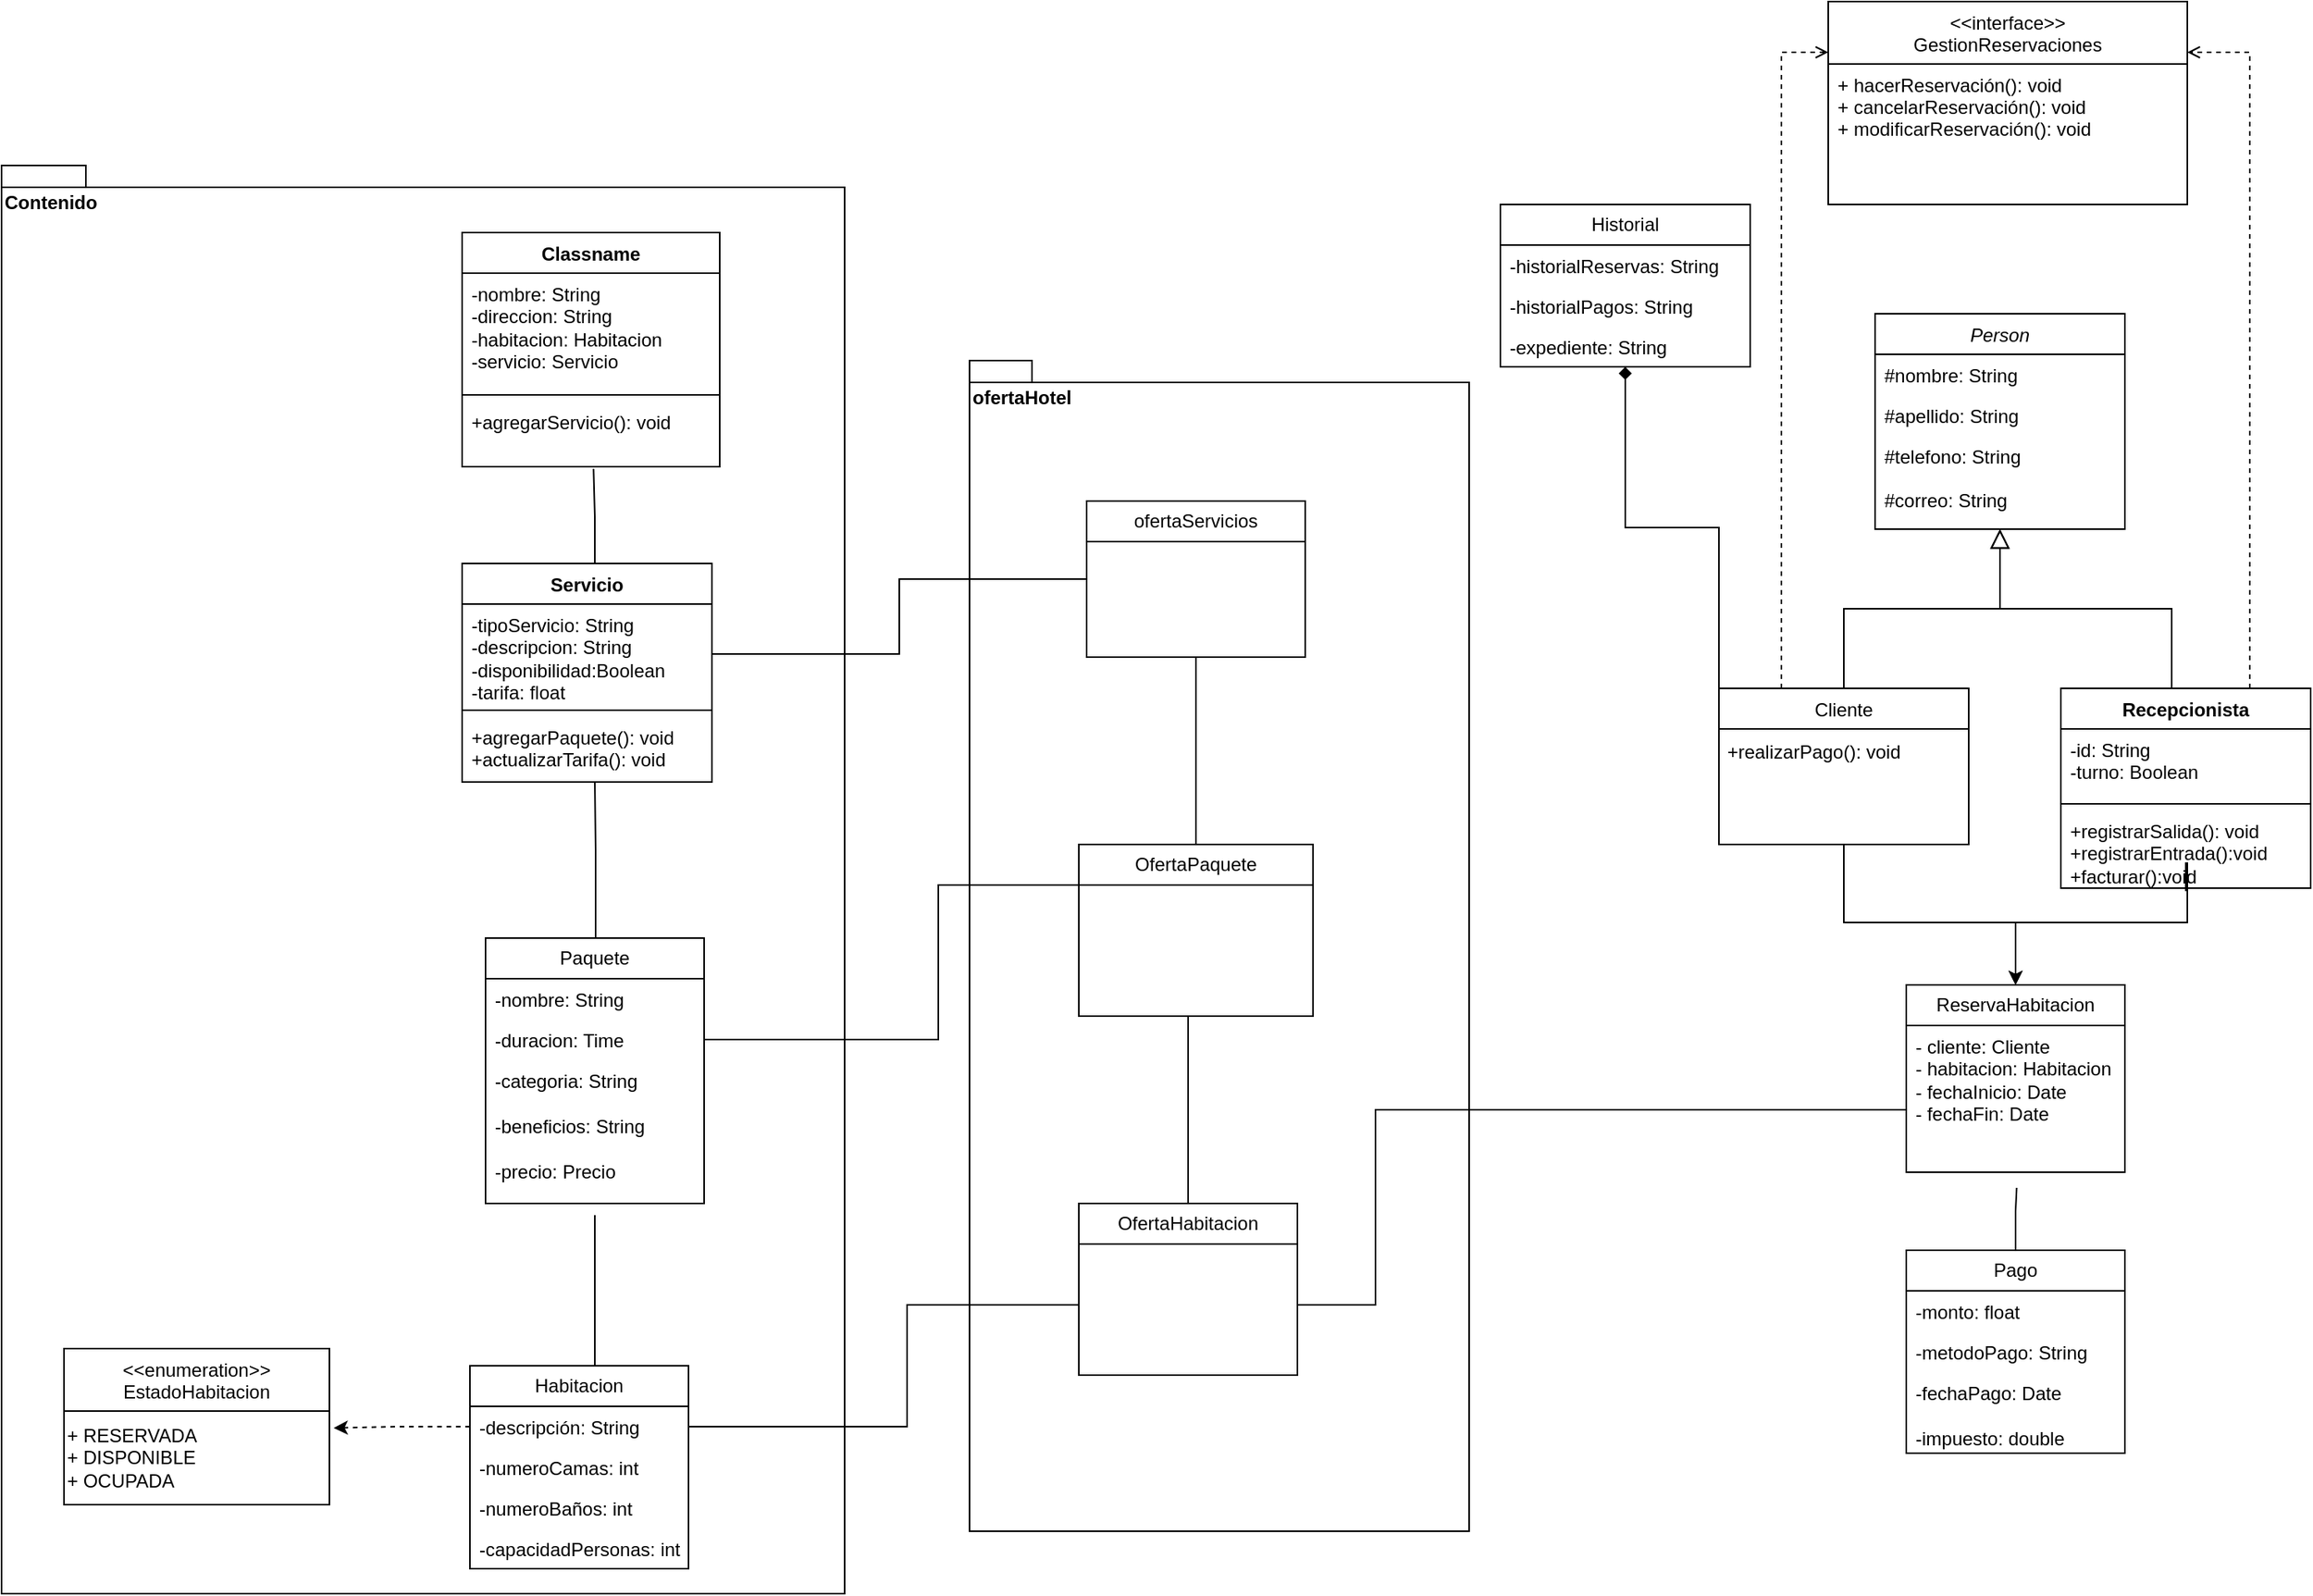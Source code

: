 <mxfile version="24.4.10" type="github">
  <diagram id="C5RBs43oDa-KdzZeNtuy" name="Page-1">
    <mxGraphModel dx="2492" dy="1609" grid="1" gridSize="10" guides="1" tooltips="1" connect="1" arrows="1" fold="1" page="1" pageScale="1" pageWidth="827" pageHeight="1169" math="0" shadow="0">
      <root>
        <mxCell id="WIyWlLk6GJQsqaUBKTNV-0" />
        <mxCell id="WIyWlLk6GJQsqaUBKTNV-1" parent="WIyWlLk6GJQsqaUBKTNV-0" />
        <mxCell id="N4pSZDwO3v6WcjhLpMqt-45" value="ofertaHotel" style="shape=folder;fontStyle=1;spacingTop=10;tabWidth=40;tabHeight=14;tabPosition=left;html=1;whiteSpace=wrap;align=left;verticalAlign=top;" parent="WIyWlLk6GJQsqaUBKTNV-1" vertex="1">
          <mxGeometry x="-360" y="150" width="320" height="750" as="geometry" />
        </mxCell>
        <mxCell id="N4pSZDwO3v6WcjhLpMqt-44" value="Contenido" style="shape=folder;fontStyle=1;spacingTop=10;tabWidth=40;tabHeight=14;tabPosition=left;html=1;whiteSpace=wrap;align=left;verticalAlign=top;" parent="WIyWlLk6GJQsqaUBKTNV-1" vertex="1">
          <mxGeometry x="-980" y="25" width="540" height="915" as="geometry" />
        </mxCell>
        <mxCell id="zkfFHV4jXpPFQw0GAbJ--0" value="Person" style="swimlane;fontStyle=2;align=center;verticalAlign=top;childLayout=stackLayout;horizontal=1;startSize=26;horizontalStack=0;resizeParent=1;resizeLast=0;collapsible=1;marginBottom=0;rounded=0;shadow=0;strokeWidth=1;" parent="WIyWlLk6GJQsqaUBKTNV-1" vertex="1">
          <mxGeometry x="220" y="120" width="160" height="138" as="geometry">
            <mxRectangle x="230" y="140" width="160" height="26" as="alternateBounds" />
          </mxGeometry>
        </mxCell>
        <mxCell id="zkfFHV4jXpPFQw0GAbJ--1" value="#nombre: String" style="text;align=left;verticalAlign=top;spacingLeft=4;spacingRight=4;overflow=hidden;rotatable=0;points=[[0,0.5],[1,0.5]];portConstraint=eastwest;" parent="zkfFHV4jXpPFQw0GAbJ--0" vertex="1">
          <mxGeometry y="26" width="160" height="26" as="geometry" />
        </mxCell>
        <mxCell id="zkfFHV4jXpPFQw0GAbJ--2" value="#apellido: String" style="text;align=left;verticalAlign=top;spacingLeft=4;spacingRight=4;overflow=hidden;rotatable=0;points=[[0,0.5],[1,0.5]];portConstraint=eastwest;rounded=0;shadow=0;html=0;" parent="zkfFHV4jXpPFQw0GAbJ--0" vertex="1">
          <mxGeometry y="52" width="160" height="26" as="geometry" />
        </mxCell>
        <mxCell id="zkfFHV4jXpPFQw0GAbJ--3" value="#telefono: String&#xa;&#xa;#correo: String" style="text;align=left;verticalAlign=top;spacingLeft=4;spacingRight=4;overflow=hidden;rotatable=0;points=[[0,0.5],[1,0.5]];portConstraint=eastwest;rounded=0;shadow=0;html=0;" parent="zkfFHV4jXpPFQw0GAbJ--0" vertex="1">
          <mxGeometry y="78" width="160" height="52" as="geometry" />
        </mxCell>
        <mxCell id="N4pSZDwO3v6WcjhLpMqt-57" style="edgeStyle=orthogonalEdgeStyle;rounded=0;orthogonalLoop=1;jettySize=auto;html=1;exitX=0.5;exitY=1;exitDx=0;exitDy=0;entryX=0.5;entryY=0;entryDx=0;entryDy=0;" parent="WIyWlLk6GJQsqaUBKTNV-1" source="zkfFHV4jXpPFQw0GAbJ--6" target="N4pSZDwO3v6WcjhLpMqt-9" edge="1">
          <mxGeometry relative="1" as="geometry">
            <Array as="points">
              <mxPoint x="200" y="510" />
              <mxPoint x="310" y="510" />
            </Array>
          </mxGeometry>
        </mxCell>
        <mxCell id="N4pSZDwO3v6WcjhLpMqt-63" style="edgeStyle=orthogonalEdgeStyle;rounded=0;orthogonalLoop=1;jettySize=auto;html=1;exitX=0.25;exitY=0;exitDx=0;exitDy=0;entryX=0;entryY=0.25;entryDx=0;entryDy=0;dashed=1;endArrow=open;endFill=0;" parent="WIyWlLk6GJQsqaUBKTNV-1" source="zkfFHV4jXpPFQw0GAbJ--6" target="zFtzIH7kKe3bV-_yGn1V-0" edge="1">
          <mxGeometry relative="1" as="geometry" />
        </mxCell>
        <mxCell id="N4pSZDwO3v6WcjhLpMqt-65" style="edgeStyle=orthogonalEdgeStyle;rounded=0;orthogonalLoop=1;jettySize=auto;html=1;exitX=0;exitY=0;exitDx=0;exitDy=0;entryX=0.5;entryY=1;entryDx=0;entryDy=0;endArrow=diamond;endFill=1;" parent="WIyWlLk6GJQsqaUBKTNV-1" source="zkfFHV4jXpPFQw0GAbJ--6" target="N4pSZDwO3v6WcjhLpMqt-1" edge="1">
          <mxGeometry relative="1" as="geometry" />
        </mxCell>
        <mxCell id="zkfFHV4jXpPFQw0GAbJ--6" value="Cliente" style="swimlane;fontStyle=0;align=center;verticalAlign=top;childLayout=stackLayout;horizontal=1;startSize=26;horizontalStack=0;resizeParent=1;resizeLast=0;collapsible=1;marginBottom=0;rounded=0;shadow=0;strokeWidth=1;" parent="WIyWlLk6GJQsqaUBKTNV-1" vertex="1">
          <mxGeometry x="120" y="360" width="160" height="100" as="geometry">
            <mxRectangle x="130" y="380" width="160" height="26" as="alternateBounds" />
          </mxGeometry>
        </mxCell>
        <mxCell id="Iamr0txhSrTRocwCVgIp-26" value="&amp;nbsp;+realizarPago(): void" style="text;html=1;align=left;verticalAlign=middle;resizable=0;points=[];autosize=1;strokeColor=none;fillColor=none;" parent="zkfFHV4jXpPFQw0GAbJ--6" vertex="1">
          <mxGeometry y="26" width="160" height="30" as="geometry" />
        </mxCell>
        <mxCell id="zkfFHV4jXpPFQw0GAbJ--12" value="" style="endArrow=block;endSize=10;endFill=0;shadow=0;strokeWidth=1;rounded=0;curved=0;edgeStyle=elbowEdgeStyle;elbow=vertical;" parent="WIyWlLk6GJQsqaUBKTNV-1" source="zkfFHV4jXpPFQw0GAbJ--6" target="zkfFHV4jXpPFQw0GAbJ--0" edge="1">
          <mxGeometry width="160" relative="1" as="geometry">
            <mxPoint x="200" y="203" as="sourcePoint" />
            <mxPoint x="200" y="203" as="targetPoint" />
          </mxGeometry>
        </mxCell>
        <mxCell id="N4pSZDwO3v6WcjhLpMqt-58" style="edgeStyle=orthogonalEdgeStyle;rounded=0;orthogonalLoop=1;jettySize=auto;html=1;exitX=0.5;exitY=1.038;exitDx=0;exitDy=0;entryX=0.5;entryY=0;entryDx=0;entryDy=0;exitPerimeter=0;" parent="WIyWlLk6GJQsqaUBKTNV-1" source="AGm8SgNKs5DeSjsSCAVN-23" target="N4pSZDwO3v6WcjhLpMqt-9" edge="1">
          <mxGeometry relative="1" as="geometry">
            <mxPoint x="410.0" y="460" as="sourcePoint" />
            <Array as="points">
              <mxPoint x="420" y="472" />
              <mxPoint x="420" y="510" />
              <mxPoint x="310" y="510" />
            </Array>
          </mxGeometry>
        </mxCell>
        <mxCell id="N4pSZDwO3v6WcjhLpMqt-64" style="edgeStyle=orthogonalEdgeStyle;rounded=0;orthogonalLoop=1;jettySize=auto;html=1;exitX=0.75;exitY=0;exitDx=0;exitDy=0;entryX=1;entryY=0.25;entryDx=0;entryDy=0;dashed=1;endArrow=open;endFill=0;" parent="WIyWlLk6GJQsqaUBKTNV-1" target="zFtzIH7kKe3bV-_yGn1V-0" edge="1">
          <mxGeometry relative="1" as="geometry">
            <mxPoint x="450.0" y="360" as="sourcePoint" />
            <Array as="points">
              <mxPoint x="460" y="361" />
              <mxPoint x="460" y="-47" />
            </Array>
          </mxGeometry>
        </mxCell>
        <mxCell id="zkfFHV4jXpPFQw0GAbJ--16" value="" style="endArrow=block;endSize=10;endFill=0;shadow=0;strokeWidth=1;rounded=0;curved=0;edgeStyle=elbowEdgeStyle;elbow=vertical;" parent="WIyWlLk6GJQsqaUBKTNV-1" target="zkfFHV4jXpPFQw0GAbJ--0" edge="1">
          <mxGeometry width="160" relative="1" as="geometry">
            <mxPoint x="410.0" y="360" as="sourcePoint" />
            <mxPoint x="310" y="271" as="targetPoint" />
          </mxGeometry>
        </mxCell>
        <mxCell id="zFtzIH7kKe3bV-_yGn1V-0" value="&lt;&lt;interface&gt;&gt;&#xa;GestionReservaciones" style="swimlane;fontStyle=0;align=center;verticalAlign=top;childLayout=stackLayout;horizontal=1;startSize=40;horizontalStack=0;resizeParent=1;resizeLast=0;collapsible=1;marginBottom=0;rounded=0;shadow=0;strokeWidth=1;" parent="WIyWlLk6GJQsqaUBKTNV-1" vertex="1">
          <mxGeometry x="190" y="-80" width="230" height="130" as="geometry">
            <mxRectangle x="130" y="380" width="160" height="26" as="alternateBounds" />
          </mxGeometry>
        </mxCell>
        <mxCell id="AGm8SgNKs5DeSjsSCAVN-18" value="+ hacerReservación(): void&#xa;+ cancelarReservación(): void&#xa;+ modificarReservación(): void" style="text;align=left;verticalAlign=top;spacingLeft=4;spacingRight=4;overflow=hidden;rotatable=0;points=[[0,0.5],[1,0.5]];portConstraint=eastwest;" parent="zFtzIH7kKe3bV-_yGn1V-0" vertex="1">
          <mxGeometry y="40" width="230" height="90" as="geometry" />
        </mxCell>
        <mxCell id="zFtzIH7kKe3bV-_yGn1V-3" value="&lt;&lt;enumeration&gt;&gt;&#xa;EstadoHabitacion" style="swimlane;fontStyle=0;align=center;verticalAlign=top;childLayout=stackLayout;horizontal=1;startSize=40;horizontalStack=0;resizeParent=1;resizeLast=0;collapsible=1;marginBottom=0;rounded=0;shadow=0;strokeWidth=1;" parent="WIyWlLk6GJQsqaUBKTNV-1" vertex="1">
          <mxGeometry x="-940" y="783" width="170" height="100" as="geometry">
            <mxRectangle x="130" y="380" width="160" height="26" as="alternateBounds" />
          </mxGeometry>
        </mxCell>
        <mxCell id="zFtzIH7kKe3bV-_yGn1V-4" value="+ RESERVADA&lt;div&gt;+ DISPONIBLE&lt;/div&gt;&lt;div&gt;+ OCUPADA&lt;/div&gt;" style="text;html=1;align=left;verticalAlign=middle;resizable=0;points=[];autosize=1;strokeColor=none;fillColor=none;" parent="zFtzIH7kKe3bV-_yGn1V-3" vertex="1">
          <mxGeometry y="40" width="170" height="60" as="geometry" />
        </mxCell>
        <mxCell id="N4pSZDwO3v6WcjhLpMqt-1" value="Historial" style="swimlane;fontStyle=0;childLayout=stackLayout;horizontal=1;startSize=26;fillColor=none;horizontalStack=0;resizeParent=1;resizeParentMax=0;resizeLast=0;collapsible=1;marginBottom=0;whiteSpace=wrap;html=1;" parent="WIyWlLk6GJQsqaUBKTNV-1" vertex="1">
          <mxGeometry x="-20" y="50" width="160" height="104" as="geometry" />
        </mxCell>
        <mxCell id="N4pSZDwO3v6WcjhLpMqt-2" value="-historialReservas: String" style="text;strokeColor=none;fillColor=none;align=left;verticalAlign=top;spacingLeft=4;spacingRight=4;overflow=hidden;rotatable=0;points=[[0,0.5],[1,0.5]];portConstraint=eastwest;whiteSpace=wrap;html=1;" parent="N4pSZDwO3v6WcjhLpMqt-1" vertex="1">
          <mxGeometry y="26" width="160" height="26" as="geometry" />
        </mxCell>
        <mxCell id="N4pSZDwO3v6WcjhLpMqt-3" value="-historialPagos: String" style="text;strokeColor=none;fillColor=none;align=left;verticalAlign=top;spacingLeft=4;spacingRight=4;overflow=hidden;rotatable=0;points=[[0,0.5],[1,0.5]];portConstraint=eastwest;whiteSpace=wrap;html=1;" parent="N4pSZDwO3v6WcjhLpMqt-1" vertex="1">
          <mxGeometry y="52" width="160" height="26" as="geometry" />
        </mxCell>
        <mxCell id="N4pSZDwO3v6WcjhLpMqt-4" value="-expediente: String" style="text;strokeColor=none;fillColor=none;align=left;verticalAlign=top;spacingLeft=4;spacingRight=4;overflow=hidden;rotatable=0;points=[[0,0.5],[1,0.5]];portConstraint=eastwest;whiteSpace=wrap;html=1;" parent="N4pSZDwO3v6WcjhLpMqt-1" vertex="1">
          <mxGeometry y="78" width="160" height="26" as="geometry" />
        </mxCell>
        <mxCell id="N4pSZDwO3v6WcjhLpMqt-5" value="Pago" style="swimlane;fontStyle=0;childLayout=stackLayout;horizontal=1;startSize=26;fillColor=none;horizontalStack=0;resizeParent=1;resizeParentMax=0;resizeLast=0;collapsible=1;marginBottom=0;whiteSpace=wrap;html=1;" parent="WIyWlLk6GJQsqaUBKTNV-1" vertex="1">
          <mxGeometry x="240" y="720" width="140" height="130" as="geometry" />
        </mxCell>
        <mxCell id="N4pSZDwO3v6WcjhLpMqt-6" value="-monto: float" style="text;strokeColor=none;fillColor=none;align=left;verticalAlign=top;spacingLeft=4;spacingRight=4;overflow=hidden;rotatable=0;points=[[0,0.5],[1,0.5]];portConstraint=eastwest;whiteSpace=wrap;html=1;" parent="N4pSZDwO3v6WcjhLpMqt-5" vertex="1">
          <mxGeometry y="26" width="140" height="26" as="geometry" />
        </mxCell>
        <mxCell id="N4pSZDwO3v6WcjhLpMqt-7" value="-metodoPago: String" style="text;strokeColor=none;fillColor=none;align=left;verticalAlign=top;spacingLeft=4;spacingRight=4;overflow=hidden;rotatable=0;points=[[0,0.5],[1,0.5]];portConstraint=eastwest;whiteSpace=wrap;html=1;" parent="N4pSZDwO3v6WcjhLpMqt-5" vertex="1">
          <mxGeometry y="52" width="140" height="26" as="geometry" />
        </mxCell>
        <mxCell id="N4pSZDwO3v6WcjhLpMqt-8" value="-fechaPago: Date&lt;div&gt;&lt;br&gt;&lt;/div&gt;&lt;div&gt;-impuesto: double&lt;/div&gt;" style="text;strokeColor=none;fillColor=none;align=left;verticalAlign=top;spacingLeft=4;spacingRight=4;overflow=hidden;rotatable=0;points=[[0,0.5],[1,0.5]];portConstraint=eastwest;whiteSpace=wrap;html=1;" parent="N4pSZDwO3v6WcjhLpMqt-5" vertex="1">
          <mxGeometry y="78" width="140" height="52" as="geometry" />
        </mxCell>
        <mxCell id="N4pSZDwO3v6WcjhLpMqt-9" value="ReservaHabitacion" style="swimlane;fontStyle=0;childLayout=stackLayout;horizontal=1;startSize=26;fillColor=none;horizontalStack=0;resizeParent=1;resizeParentMax=0;resizeLast=0;collapsible=1;marginBottom=0;whiteSpace=wrap;html=1;" parent="WIyWlLk6GJQsqaUBKTNV-1" vertex="1">
          <mxGeometry x="240" y="550" width="140" height="120" as="geometry" />
        </mxCell>
        <mxCell id="N4pSZDwO3v6WcjhLpMqt-10" value="- cliente: Cliente&lt;div&gt;- habitacion: Habitacion&lt;/div&gt;&lt;div&gt;- fechaInicio: Date&lt;/div&gt;&lt;div&gt;- fechaFin: Date&lt;/div&gt;" style="text;strokeColor=none;fillColor=none;align=left;verticalAlign=top;spacingLeft=4;spacingRight=4;overflow=hidden;rotatable=0;points=[[0,0.5],[1,0.5]];portConstraint=eastwest;whiteSpace=wrap;html=1;" parent="N4pSZDwO3v6WcjhLpMqt-9" vertex="1">
          <mxGeometry y="26" width="140" height="94" as="geometry" />
        </mxCell>
        <mxCell id="N4pSZDwO3v6WcjhLpMqt-13" value="OfertaHabitacion" style="swimlane;fontStyle=0;childLayout=stackLayout;horizontal=1;startSize=26;fillColor=none;horizontalStack=0;resizeParent=1;resizeParentMax=0;resizeLast=0;collapsible=1;marginBottom=0;whiteSpace=wrap;html=1;" parent="WIyWlLk6GJQsqaUBKTNV-1" vertex="1">
          <mxGeometry x="-290" y="690" width="140" height="110" as="geometry" />
        </mxCell>
        <mxCell id="Iamr0txhSrTRocwCVgIp-23" style="edgeStyle=orthogonalEdgeStyle;rounded=0;orthogonalLoop=1;jettySize=auto;html=1;exitX=0.5;exitY=1;exitDx=0;exitDy=0;entryX=0.5;entryY=0;entryDx=0;entryDy=0;endArrow=none;endFill=0;" parent="WIyWlLk6GJQsqaUBKTNV-1" source="N4pSZDwO3v6WcjhLpMqt-17" target="N4pSZDwO3v6WcjhLpMqt-13" edge="1">
          <mxGeometry relative="1" as="geometry">
            <Array as="points">
              <mxPoint x="-220" y="570" />
            </Array>
          </mxGeometry>
        </mxCell>
        <mxCell id="N4pSZDwO3v6WcjhLpMqt-17" value="OfertaPaquete" style="swimlane;fontStyle=0;childLayout=stackLayout;horizontal=1;startSize=26;fillColor=none;horizontalStack=0;resizeParent=1;resizeParentMax=0;resizeLast=0;collapsible=1;marginBottom=0;whiteSpace=wrap;html=1;" parent="WIyWlLk6GJQsqaUBKTNV-1" vertex="1">
          <mxGeometry x="-290" y="460" width="150" height="110" as="geometry" />
        </mxCell>
        <mxCell id="N4pSZDwO3v6WcjhLpMqt-25" value="Habitacion" style="swimlane;fontStyle=0;childLayout=stackLayout;horizontal=1;startSize=26;fillColor=none;horizontalStack=0;resizeParent=1;resizeParentMax=0;resizeLast=0;collapsible=1;marginBottom=0;whiteSpace=wrap;html=1;" parent="WIyWlLk6GJQsqaUBKTNV-1" vertex="1">
          <mxGeometry x="-680" y="794" width="140" height="130" as="geometry" />
        </mxCell>
        <mxCell id="N4pSZDwO3v6WcjhLpMqt-26" value="-descripción: String" style="text;strokeColor=none;fillColor=none;align=left;verticalAlign=top;spacingLeft=4;spacingRight=4;overflow=hidden;rotatable=0;points=[[0,0.5],[1,0.5]];portConstraint=eastwest;whiteSpace=wrap;html=1;" parent="N4pSZDwO3v6WcjhLpMqt-25" vertex="1">
          <mxGeometry y="26" width="140" height="26" as="geometry" />
        </mxCell>
        <mxCell id="8eXI8sUl-0DOJ32NWSHA-0" value="-numeroCamas: int" style="text;strokeColor=none;fillColor=none;align=left;verticalAlign=top;spacingLeft=4;spacingRight=4;overflow=hidden;rotatable=0;points=[[0,0.5],[1,0.5]];portConstraint=eastwest;whiteSpace=wrap;html=1;" parent="N4pSZDwO3v6WcjhLpMqt-25" vertex="1">
          <mxGeometry y="52" width="140" height="26" as="geometry" />
        </mxCell>
        <mxCell id="8eXI8sUl-0DOJ32NWSHA-2" value="-numeroBaños: int" style="text;strokeColor=none;fillColor=none;align=left;verticalAlign=top;spacingLeft=4;spacingRight=4;overflow=hidden;rotatable=0;points=[[0,0.5],[1,0.5]];portConstraint=eastwest;whiteSpace=wrap;html=1;" parent="N4pSZDwO3v6WcjhLpMqt-25" vertex="1">
          <mxGeometry y="78" width="140" height="26" as="geometry" />
        </mxCell>
        <mxCell id="8eXI8sUl-0DOJ32NWSHA-1" value="-capacidadPersonas: int" style="text;strokeColor=none;fillColor=none;align=left;verticalAlign=top;spacingLeft=4;spacingRight=4;overflow=hidden;rotatable=0;points=[[0,0.5],[1,0.5]];portConstraint=eastwest;whiteSpace=wrap;html=1;" parent="N4pSZDwO3v6WcjhLpMqt-25" vertex="1">
          <mxGeometry y="104" width="140" height="26" as="geometry" />
        </mxCell>
        <mxCell id="N4pSZDwO3v6WcjhLpMqt-30" value="Paquete" style="swimlane;fontStyle=0;childLayout=stackLayout;horizontal=1;startSize=26;fillColor=none;horizontalStack=0;resizeParent=1;resizeParentMax=0;resizeLast=0;collapsible=1;marginBottom=0;whiteSpace=wrap;html=1;" parent="WIyWlLk6GJQsqaUBKTNV-1" vertex="1">
          <mxGeometry x="-670" y="520" width="140" height="170" as="geometry" />
        </mxCell>
        <mxCell id="N4pSZDwO3v6WcjhLpMqt-31" value="-nombre: String" style="text;strokeColor=none;fillColor=none;align=left;verticalAlign=top;spacingLeft=4;spacingRight=4;overflow=hidden;rotatable=0;points=[[0,0.5],[1,0.5]];portConstraint=eastwest;whiteSpace=wrap;html=1;" parent="N4pSZDwO3v6WcjhLpMqt-30" vertex="1">
          <mxGeometry y="26" width="140" height="26" as="geometry" />
        </mxCell>
        <mxCell id="N4pSZDwO3v6WcjhLpMqt-32" value="-duracion: Time" style="text;strokeColor=none;fillColor=none;align=left;verticalAlign=top;spacingLeft=4;spacingRight=4;overflow=hidden;rotatable=0;points=[[0,0.5],[1,0.5]];portConstraint=eastwest;whiteSpace=wrap;html=1;" parent="N4pSZDwO3v6WcjhLpMqt-30" vertex="1">
          <mxGeometry y="52" width="140" height="26" as="geometry" />
        </mxCell>
        <mxCell id="N4pSZDwO3v6WcjhLpMqt-33" value="&lt;div&gt;&lt;span style=&quot;background-color: initial;&quot;&gt;-categoria: String&lt;/span&gt;&lt;br&gt;&lt;/div&gt;&lt;div&gt;&lt;br&gt;&lt;/div&gt;&lt;div&gt;-beneficios: String&lt;/div&gt;&lt;div&gt;&lt;br&gt;&lt;/div&gt;&lt;div&gt;-precio: Precio&lt;/div&gt;" style="text;strokeColor=none;fillColor=none;align=left;verticalAlign=top;spacingLeft=4;spacingRight=4;overflow=hidden;rotatable=0;points=[[0,0.5],[1,0.5]];portConstraint=eastwest;whiteSpace=wrap;html=1;" parent="N4pSZDwO3v6WcjhLpMqt-30" vertex="1">
          <mxGeometry y="78" width="140" height="92" as="geometry" />
        </mxCell>
        <mxCell id="Iamr0txhSrTRocwCVgIp-22" style="edgeStyle=orthogonalEdgeStyle;rounded=0;orthogonalLoop=1;jettySize=auto;html=1;exitX=0.5;exitY=1;exitDx=0;exitDy=0;endArrow=none;endFill=0;" parent="WIyWlLk6GJQsqaUBKTNV-1" source="N4pSZDwO3v6WcjhLpMqt-34" target="N4pSZDwO3v6WcjhLpMqt-17" edge="1">
          <mxGeometry relative="1" as="geometry" />
        </mxCell>
        <mxCell id="N4pSZDwO3v6WcjhLpMqt-34" value="ofertaServicios" style="swimlane;fontStyle=0;childLayout=stackLayout;horizontal=1;startSize=26;fillColor=none;horizontalStack=0;resizeParent=1;resizeParentMax=0;resizeLast=0;collapsible=1;marginBottom=0;whiteSpace=wrap;html=1;" parent="WIyWlLk6GJQsqaUBKTNV-1" vertex="1">
          <mxGeometry x="-285" y="240" width="140" height="100" as="geometry" />
        </mxCell>
        <mxCell id="N4pSZDwO3v6WcjhLpMqt-49" style="edgeStyle=orthogonalEdgeStyle;rounded=0;orthogonalLoop=1;jettySize=auto;html=1;exitX=0;exitY=0.5;exitDx=0;exitDy=0;entryX=1;entryY=0.5;entryDx=0;entryDy=0;endArrow=none;endFill=0;" parent="WIyWlLk6GJQsqaUBKTNV-1" source="N4pSZDwO3v6WcjhLpMqt-17" target="N4pSZDwO3v6WcjhLpMqt-32" edge="1">
          <mxGeometry relative="1" as="geometry">
            <mxPoint x="-290" y="525.0" as="sourcePoint" />
            <Array as="points">
              <mxPoint x="-380" y="486" />
              <mxPoint x="-380" y="585" />
            </Array>
          </mxGeometry>
        </mxCell>
        <mxCell id="N4pSZDwO3v6WcjhLpMqt-54" style="edgeStyle=orthogonalEdgeStyle;rounded=0;orthogonalLoop=1;jettySize=auto;html=1;exitX=0.5;exitY=0;exitDx=0;exitDy=0;entryX=0.494;entryY=1.015;entryDx=0;entryDy=0;entryPerimeter=0;endArrow=none;endFill=0;" parent="WIyWlLk6GJQsqaUBKTNV-1" edge="1">
          <mxGeometry relative="1" as="geometry">
            <mxPoint x="-600" y="280" as="sourcePoint" />
            <mxPoint x="-600.84" y="219.35" as="targetPoint" />
            <Array as="points">
              <mxPoint x="-600" y="250" />
              <mxPoint x="-601" y="250" />
            </Array>
          </mxGeometry>
        </mxCell>
        <mxCell id="N4pSZDwO3v6WcjhLpMqt-59" style="edgeStyle=orthogonalEdgeStyle;rounded=0;orthogonalLoop=1;jettySize=auto;html=1;exitX=0.5;exitY=0;exitDx=0;exitDy=0;entryX=0.501;entryY=1.189;entryDx=0;entryDy=0;entryPerimeter=0;endArrow=none;endFill=0;" parent="WIyWlLk6GJQsqaUBKTNV-1" source="N4pSZDwO3v6WcjhLpMqt-5" edge="1">
          <mxGeometry relative="1" as="geometry">
            <Array as="points">
              <mxPoint x="300" y="679" />
              <mxPoint x="300" y="679" />
            </Array>
          </mxGeometry>
        </mxCell>
        <mxCell id="N4pSZDwO3v6WcjhLpMqt-67" style="edgeStyle=orthogonalEdgeStyle;rounded=0;orthogonalLoop=1;jettySize=auto;html=1;exitX=0.5;exitY=0;exitDx=0;exitDy=0;entryX=0.505;entryY=1.106;entryDx=0;entryDy=0;entryPerimeter=0;endArrow=none;endFill=0;" parent="WIyWlLk6GJQsqaUBKTNV-1" source="N4pSZDwO3v6WcjhLpMqt-5" target="N4pSZDwO3v6WcjhLpMqt-10" edge="1">
          <mxGeometry relative="1" as="geometry">
            <Array as="points">
              <mxPoint x="310" y="695" />
              <mxPoint x="311" y="680" />
            </Array>
          </mxGeometry>
        </mxCell>
        <mxCell id="N4pSZDwO3v6WcjhLpMqt-68" style="edgeStyle=orthogonalEdgeStyle;rounded=0;orthogonalLoop=1;jettySize=auto;html=1;exitX=0;exitY=0.5;exitDx=0;exitDy=0;entryX=1;entryY=0.5;entryDx=0;entryDy=0;endArrow=none;endFill=0;" parent="WIyWlLk6GJQsqaUBKTNV-1" source="N4pSZDwO3v6WcjhLpMqt-10" edge="1">
          <mxGeometry relative="1" as="geometry">
            <mxPoint x="-150" y="755" as="targetPoint" />
            <Array as="points">
              <mxPoint x="240" y="630" />
              <mxPoint x="-100" y="630" />
              <mxPoint x="-100" y="755" />
            </Array>
          </mxGeometry>
        </mxCell>
        <mxCell id="AGm8SgNKs5DeSjsSCAVN-20" value="Recepcionista" style="swimlane;fontStyle=1;align=center;verticalAlign=top;childLayout=stackLayout;horizontal=1;startSize=26;horizontalStack=0;resizeParent=1;resizeParentMax=0;resizeLast=0;collapsible=1;marginBottom=0;whiteSpace=wrap;html=1;" parent="WIyWlLk6GJQsqaUBKTNV-1" vertex="1">
          <mxGeometry x="339" y="360" width="160" height="128" as="geometry" />
        </mxCell>
        <mxCell id="AGm8SgNKs5DeSjsSCAVN-21" value="-id: String&lt;div&gt;-turno: Boolean&lt;/div&gt;" style="text;strokeColor=none;fillColor=none;align=left;verticalAlign=top;spacingLeft=4;spacingRight=4;overflow=hidden;rotatable=0;points=[[0,0.5],[1,0.5]];portConstraint=eastwest;whiteSpace=wrap;html=1;" parent="AGm8SgNKs5DeSjsSCAVN-20" vertex="1">
          <mxGeometry y="26" width="160" height="44" as="geometry" />
        </mxCell>
        <mxCell id="AGm8SgNKs5DeSjsSCAVN-22" value="" style="line;strokeWidth=1;fillColor=none;align=left;verticalAlign=middle;spacingTop=-1;spacingLeft=3;spacingRight=3;rotatable=0;labelPosition=right;points=[];portConstraint=eastwest;strokeColor=inherit;" parent="AGm8SgNKs5DeSjsSCAVN-20" vertex="1">
          <mxGeometry y="70" width="160" height="8" as="geometry" />
        </mxCell>
        <mxCell id="AGm8SgNKs5DeSjsSCAVN-23" value="+registrarSalida(): void&lt;div&gt;+registrarEntrada():void&lt;/div&gt;&lt;div&gt;+facturar():void&lt;/div&gt;" style="text;strokeColor=none;fillColor=none;align=left;verticalAlign=top;spacingLeft=4;spacingRight=4;overflow=hidden;rotatable=0;points=[[0,0.5],[1,0.5]];portConstraint=eastwest;whiteSpace=wrap;html=1;" parent="AGm8SgNKs5DeSjsSCAVN-20" vertex="1">
          <mxGeometry y="78" width="160" height="50" as="geometry" />
        </mxCell>
        <mxCell id="Iamr0txhSrTRocwCVgIp-4" style="edgeStyle=orthogonalEdgeStyle;rounded=0;orthogonalLoop=1;jettySize=auto;html=1;exitX=0.5;exitY=0;exitDx=0;exitDy=0;entryX=0.5;entryY=1.082;entryDx=0;entryDy=0;entryPerimeter=0;endArrow=none;endFill=0;" parent="WIyWlLk6GJQsqaUBKTNV-1" source="N4pSZDwO3v6WcjhLpMqt-25" target="N4pSZDwO3v6WcjhLpMqt-33" edge="1">
          <mxGeometry relative="1" as="geometry">
            <Array as="points">
              <mxPoint x="-600" y="794" />
            </Array>
          </mxGeometry>
        </mxCell>
        <mxCell id="Iamr0txhSrTRocwCVgIp-13" value="Servicio" style="swimlane;fontStyle=1;align=center;verticalAlign=top;childLayout=stackLayout;horizontal=1;startSize=26;horizontalStack=0;resizeParent=1;resizeParentMax=0;resizeLast=0;collapsible=1;marginBottom=0;whiteSpace=wrap;html=1;" parent="WIyWlLk6GJQsqaUBKTNV-1" vertex="1">
          <mxGeometry x="-685" y="280" width="160" height="140" as="geometry" />
        </mxCell>
        <mxCell id="Iamr0txhSrTRocwCVgIp-14" value="-tipoServicio: String&lt;div&gt;-descripcion: String&lt;/div&gt;&lt;div&gt;-disponibilidad:Boolean&lt;/div&gt;&lt;div&gt;-tarifa: float&lt;/div&gt;" style="text;strokeColor=none;fillColor=none;align=left;verticalAlign=top;spacingLeft=4;spacingRight=4;overflow=hidden;rotatable=0;points=[[0,0.5],[1,0.5]];portConstraint=eastwest;whiteSpace=wrap;html=1;" parent="Iamr0txhSrTRocwCVgIp-13" vertex="1">
          <mxGeometry y="26" width="160" height="64" as="geometry" />
        </mxCell>
        <mxCell id="Iamr0txhSrTRocwCVgIp-15" value="" style="line;strokeWidth=1;fillColor=none;align=left;verticalAlign=middle;spacingTop=-1;spacingLeft=3;spacingRight=3;rotatable=0;labelPosition=right;points=[];portConstraint=eastwest;strokeColor=inherit;" parent="Iamr0txhSrTRocwCVgIp-13" vertex="1">
          <mxGeometry y="90" width="160" height="8" as="geometry" />
        </mxCell>
        <mxCell id="Iamr0txhSrTRocwCVgIp-16" value="+agregarPaquete(): void&lt;div&gt;+actualizarTarifa(): void&lt;/div&gt;" style="text;strokeColor=none;fillColor=none;align=left;verticalAlign=top;spacingLeft=4;spacingRight=4;overflow=hidden;rotatable=0;points=[[0,0.5],[1,0.5]];portConstraint=eastwest;whiteSpace=wrap;html=1;" parent="Iamr0txhSrTRocwCVgIp-13" vertex="1">
          <mxGeometry y="98" width="160" height="42" as="geometry" />
        </mxCell>
        <mxCell id="Iamr0txhSrTRocwCVgIp-17" style="edgeStyle=orthogonalEdgeStyle;rounded=0;orthogonalLoop=1;jettySize=auto;html=1;exitX=0.5;exitY=0;exitDx=0;exitDy=0;endArrow=none;endFill=0;" parent="WIyWlLk6GJQsqaUBKTNV-1" edge="1">
          <mxGeometry relative="1" as="geometry">
            <mxPoint x="-599.5" y="520" as="sourcePoint" />
            <mxPoint x="-600" y="420" as="targetPoint" />
            <Array as="points">
              <mxPoint x="-599" y="463" />
              <mxPoint x="-600" y="463" />
            </Array>
          </mxGeometry>
        </mxCell>
        <mxCell id="Iamr0txhSrTRocwCVgIp-20" style="edgeStyle=orthogonalEdgeStyle;rounded=0;orthogonalLoop=1;jettySize=auto;html=1;exitX=1;exitY=0.5;exitDx=0;exitDy=0;entryX=0;entryY=0.5;entryDx=0;entryDy=0;endArrow=none;endFill=0;" parent="WIyWlLk6GJQsqaUBKTNV-1" source="N4pSZDwO3v6WcjhLpMqt-26" edge="1">
          <mxGeometry relative="1" as="geometry">
            <mxPoint x="-290" y="755" as="targetPoint" />
            <Array as="points">
              <mxPoint x="-400" y="833" />
              <mxPoint x="-400" y="755" />
            </Array>
          </mxGeometry>
        </mxCell>
        <mxCell id="Iamr0txhSrTRocwCVgIp-21" style="edgeStyle=orthogonalEdgeStyle;rounded=0;orthogonalLoop=1;jettySize=auto;html=1;exitX=1;exitY=0.5;exitDx=0;exitDy=0;entryX=0;entryY=0.5;entryDx=0;entryDy=0;endArrow=none;endFill=0;" parent="WIyWlLk6GJQsqaUBKTNV-1" source="Iamr0txhSrTRocwCVgIp-14" target="N4pSZDwO3v6WcjhLpMqt-34" edge="1">
          <mxGeometry relative="1" as="geometry" />
        </mxCell>
        <mxCell id="Iamr0txhSrTRocwCVgIp-25" style="edgeStyle=orthogonalEdgeStyle;rounded=0;orthogonalLoop=1;jettySize=auto;html=1;exitX=0;exitY=0.5;exitDx=0;exitDy=0;entryX=1.016;entryY=0.181;entryDx=0;entryDy=0;entryPerimeter=0;dashed=1;" parent="WIyWlLk6GJQsqaUBKTNV-1" source="N4pSZDwO3v6WcjhLpMqt-26" target="zFtzIH7kKe3bV-_yGn1V-4" edge="1">
          <mxGeometry relative="1" as="geometry" />
        </mxCell>
        <mxCell id="Iamr0txhSrTRocwCVgIp-29" value="Classname" style="swimlane;fontStyle=1;align=center;verticalAlign=top;childLayout=stackLayout;horizontal=1;startSize=26;horizontalStack=0;resizeParent=1;resizeParentMax=0;resizeLast=0;collapsible=1;marginBottom=0;whiteSpace=wrap;html=1;" parent="WIyWlLk6GJQsqaUBKTNV-1" vertex="1">
          <mxGeometry x="-685" y="68" width="165" height="150" as="geometry" />
        </mxCell>
        <mxCell id="Iamr0txhSrTRocwCVgIp-30" value="-nombre: String&lt;div&gt;-direccion: String&lt;/div&gt;&lt;div&gt;-habitacion: Habitacion&lt;/div&gt;&lt;div&gt;-servicio: Servicio&lt;/div&gt;" style="text;strokeColor=none;fillColor=none;align=left;verticalAlign=top;spacingLeft=4;spacingRight=4;overflow=hidden;rotatable=0;points=[[0,0.5],[1,0.5]];portConstraint=eastwest;whiteSpace=wrap;html=1;" parent="Iamr0txhSrTRocwCVgIp-29" vertex="1">
          <mxGeometry y="26" width="165" height="74" as="geometry" />
        </mxCell>
        <mxCell id="Iamr0txhSrTRocwCVgIp-31" value="" style="line;strokeWidth=1;fillColor=none;align=left;verticalAlign=middle;spacingTop=-1;spacingLeft=3;spacingRight=3;rotatable=0;labelPosition=right;points=[];portConstraint=eastwest;strokeColor=inherit;" parent="Iamr0txhSrTRocwCVgIp-29" vertex="1">
          <mxGeometry y="100" width="165" height="8" as="geometry" />
        </mxCell>
        <mxCell id="Iamr0txhSrTRocwCVgIp-32" value="+agregarServicio(): void" style="text;strokeColor=none;fillColor=none;align=left;verticalAlign=top;spacingLeft=4;spacingRight=4;overflow=hidden;rotatable=0;points=[[0,0.5],[1,0.5]];portConstraint=eastwest;whiteSpace=wrap;html=1;" parent="Iamr0txhSrTRocwCVgIp-29" vertex="1">
          <mxGeometry y="108" width="165" height="42" as="geometry" />
        </mxCell>
      </root>
    </mxGraphModel>
  </diagram>
</mxfile>
